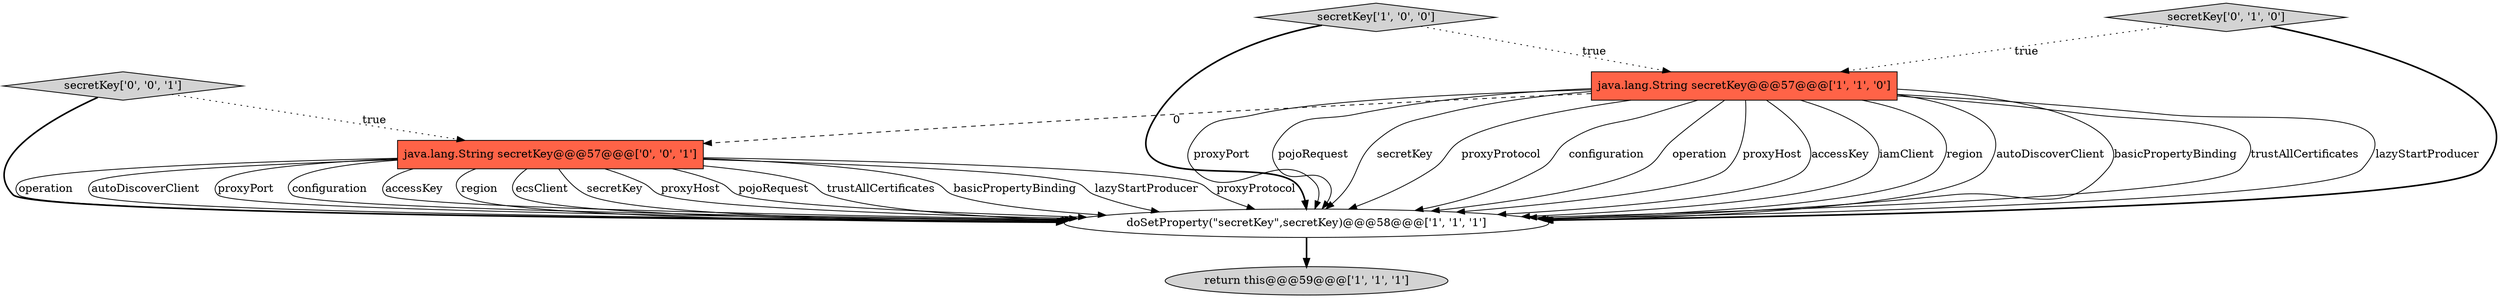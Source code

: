 digraph {
1 [style = filled, label = "doSetProperty(\"secretKey\",secretKey)@@@58@@@['1', '1', '1']", fillcolor = white, shape = ellipse image = "AAA0AAABBB1BBB"];
2 [style = filled, label = "return this@@@59@@@['1', '1', '1']", fillcolor = lightgray, shape = ellipse image = "AAA0AAABBB1BBB"];
5 [style = filled, label = "secretKey['0', '0', '1']", fillcolor = lightgray, shape = diamond image = "AAA0AAABBB3BBB"];
0 [style = filled, label = "secretKey['1', '0', '0']", fillcolor = lightgray, shape = diamond image = "AAA0AAABBB1BBB"];
6 [style = filled, label = "java.lang.String secretKey@@@57@@@['0', '0', '1']", fillcolor = tomato, shape = box image = "AAA0AAABBB3BBB"];
4 [style = filled, label = "secretKey['0', '1', '0']", fillcolor = lightgray, shape = diamond image = "AAA0AAABBB2BBB"];
3 [style = filled, label = "java.lang.String secretKey@@@57@@@['1', '1', '0']", fillcolor = tomato, shape = box image = "AAA0AAABBB1BBB"];
6->1 [style = solid, label="operation"];
3->1 [style = solid, label="proxyPort"];
6->1 [style = solid, label="autoDiscoverClient"];
3->6 [style = dashed, label="0"];
3->1 [style = solid, label="pojoRequest"];
3->1 [style = solid, label="secretKey"];
6->1 [style = solid, label="proxyPort"];
6->1 [style = solid, label="configuration"];
3->1 [style = solid, label="proxyProtocol"];
5->6 [style = dotted, label="true"];
3->1 [style = solid, label="configuration"];
6->1 [style = solid, label="accessKey"];
3->1 [style = solid, label="operation"];
3->1 [style = solid, label="proxyHost"];
6->1 [style = solid, label="region"];
6->1 [style = solid, label="ecsClient"];
6->1 [style = solid, label="secretKey"];
6->1 [style = solid, label="proxyHost"];
3->1 [style = solid, label="accessKey"];
3->1 [style = solid, label="iamClient"];
5->1 [style = bold, label=""];
3->1 [style = solid, label="region"];
4->3 [style = dotted, label="true"];
3->1 [style = solid, label="autoDiscoverClient"];
6->1 [style = solid, label="pojoRequest"];
0->1 [style = bold, label=""];
3->1 [style = solid, label="basicPropertyBinding"];
6->1 [style = solid, label="trustAllCertificates"];
6->1 [style = solid, label="basicPropertyBinding"];
6->1 [style = solid, label="lazyStartProducer"];
1->2 [style = bold, label=""];
4->1 [style = bold, label=""];
0->3 [style = dotted, label="true"];
6->1 [style = solid, label="proxyProtocol"];
3->1 [style = solid, label="trustAllCertificates"];
3->1 [style = solid, label="lazyStartProducer"];
}
